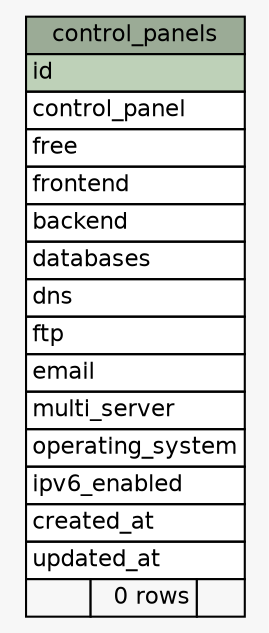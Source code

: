 // dot 2.40.1 on Linux 5.0.0-23-generic
// SchemaSpy rev 590
digraph "control_panels" {
  graph [
    rankdir="RL"
    bgcolor="#f7f7f7"
    nodesep="0.18"
    ranksep="0.46"
    fontname="Helvetica"
    fontsize="11"
  ];
  node [
    fontname="Helvetica"
    fontsize="11"
    shape="plaintext"
  ];
  edge [
    arrowsize="0.8"
  ];
  "control_panels" [
    label=<
    <TABLE BORDER="0" CELLBORDER="1" CELLSPACING="0" BGCOLOR="#ffffff">
      <TR><TD COLSPAN="3" BGCOLOR="#9bab96" ALIGN="CENTER">control_panels</TD></TR>
      <TR><TD PORT="id" COLSPAN="3" BGCOLOR="#bed1b8" ALIGN="LEFT">id</TD></TR>
      <TR><TD PORT="control_panel" COLSPAN="3" ALIGN="LEFT">control_panel</TD></TR>
      <TR><TD PORT="free" COLSPAN="3" ALIGN="LEFT">free</TD></TR>
      <TR><TD PORT="frontend" COLSPAN="3" ALIGN="LEFT">frontend</TD></TR>
      <TR><TD PORT="backend" COLSPAN="3" ALIGN="LEFT">backend</TD></TR>
      <TR><TD PORT="databases" COLSPAN="3" ALIGN="LEFT">databases</TD></TR>
      <TR><TD PORT="dns" COLSPAN="3" ALIGN="LEFT">dns</TD></TR>
      <TR><TD PORT="ftp" COLSPAN="3" ALIGN="LEFT">ftp</TD></TR>
      <TR><TD PORT="email" COLSPAN="3" ALIGN="LEFT">email</TD></TR>
      <TR><TD PORT="multi_server" COLSPAN="3" ALIGN="LEFT">multi_server</TD></TR>
      <TR><TD PORT="operating_system" COLSPAN="3" ALIGN="LEFT">operating_system</TD></TR>
      <TR><TD PORT="ipv6_enabled" COLSPAN="3" ALIGN="LEFT">ipv6_enabled</TD></TR>
      <TR><TD PORT="created_at" COLSPAN="3" ALIGN="LEFT">created_at</TD></TR>
      <TR><TD PORT="updated_at" COLSPAN="3" ALIGN="LEFT">updated_at</TD></TR>
      <TR><TD ALIGN="LEFT" BGCOLOR="#f7f7f7">  </TD><TD ALIGN="RIGHT" BGCOLOR="#f7f7f7">0 rows</TD><TD ALIGN="RIGHT" BGCOLOR="#f7f7f7">  </TD></TR>
    </TABLE>>
    URL="tables/control_panels.html"
    tooltip="control_panels"
  ];
}

